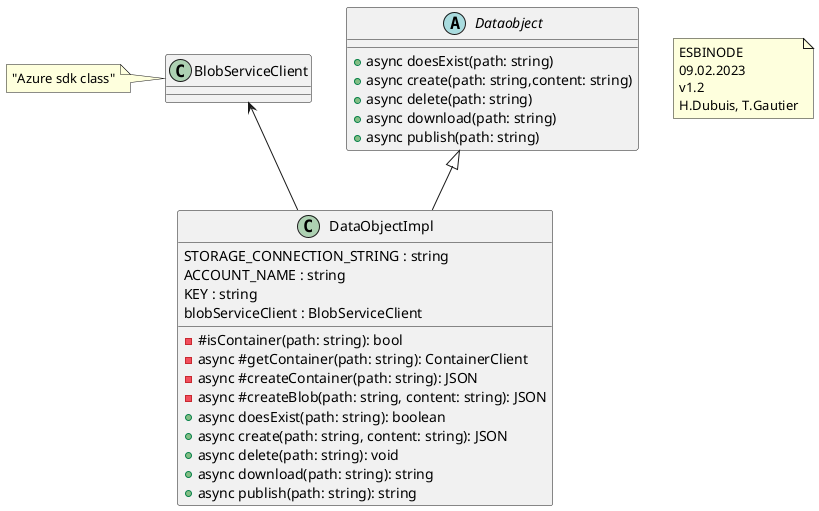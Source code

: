@startuml BI-Azure-node

note as n1 
  ESBINODE
  09.02.2023
  v1.2
  H.Dubuis, T.Gautier
end note

class BlobServiceClient{}
note left: "Azure sdk class"

class DataObjectImpl{
  STORAGE_CONNECTION_STRING : string
  ACCOUNT_NAME : string
  KEY : string
  blobServiceClient : BlobServiceClient
  - #isContainer(path: string): bool
  - async #getContainer(path: string): ContainerClient
  - async #createContainer(path: string): JSON
  - async #createBlob(path: string, content: string): JSON
  + async doesExist(path: string): boolean
  + async create(path: string, content: string): JSON
  + async delete(path: string): void
  + async download(path: string): string
  + async publish(path: string): string
}

abstract Dataobject{
  + async doesExist(path: string)
  + async create(path: string,content: string)
  + async delete(path: string)
  + async download(path: string)
  + async publish(path: string)
}


BlobServiceClient <-- DataObjectImpl
Dataobject <|-- DataObjectImpl

@enduml